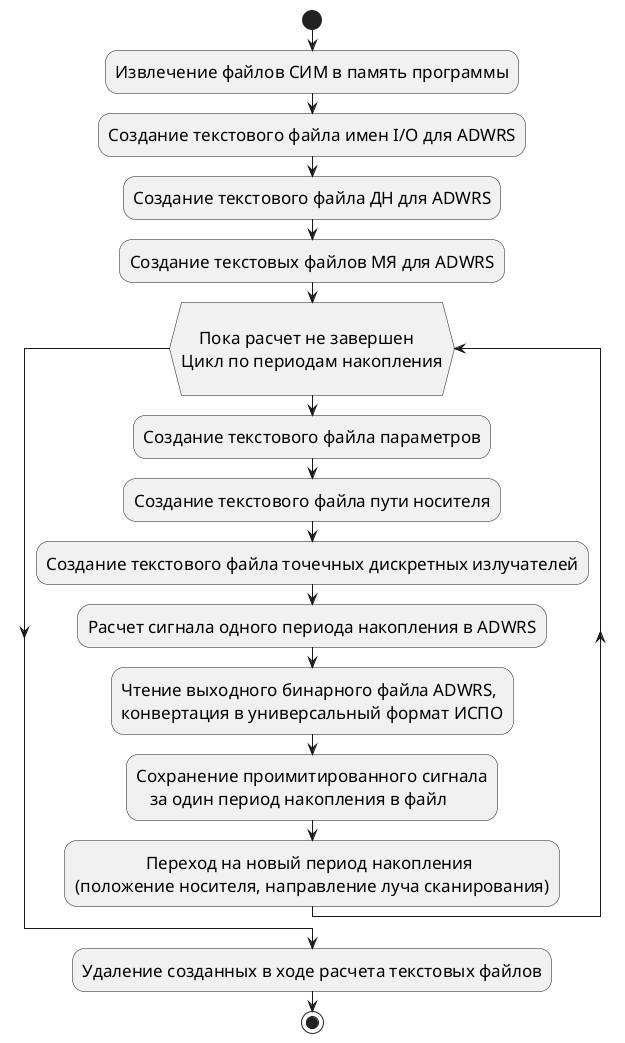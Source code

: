 @startuml
skinparam activityFontSize 17
skinparam activityDiamondFontSize 17
skinparam activityArrowFontSize 17
start
:Извлечение файлов СИМ в память программы;

:Создание текстового файла имен I/O для ADWRS;
:Создание текстового файла ДН для ADWRS;
:Создание текстовых файлов МЯ для ADWRS;

while (\n    Пока расчет не завершен\nЦикл по периодам накопления\n)
:Создание текстового файла параметров;
:Создание текстового файла пути носителя;
:Создание текстового файла точечных дискретных излучателей;
:Расчет сигнала одного периода накопления в ADWRS;
:Чтение выходного бинарного файла ADWRS,\nконвертация в универсальный формат ИСПО;
:Сохранение проимитированного сигнала\n   за один период накопления в файл;
:                Переход на новый период накопления\n(положение носителя, направление луча сканирования);
endwhile

:Удаление созданных в ходе расчета текстовых файлов;

stop
@enduml